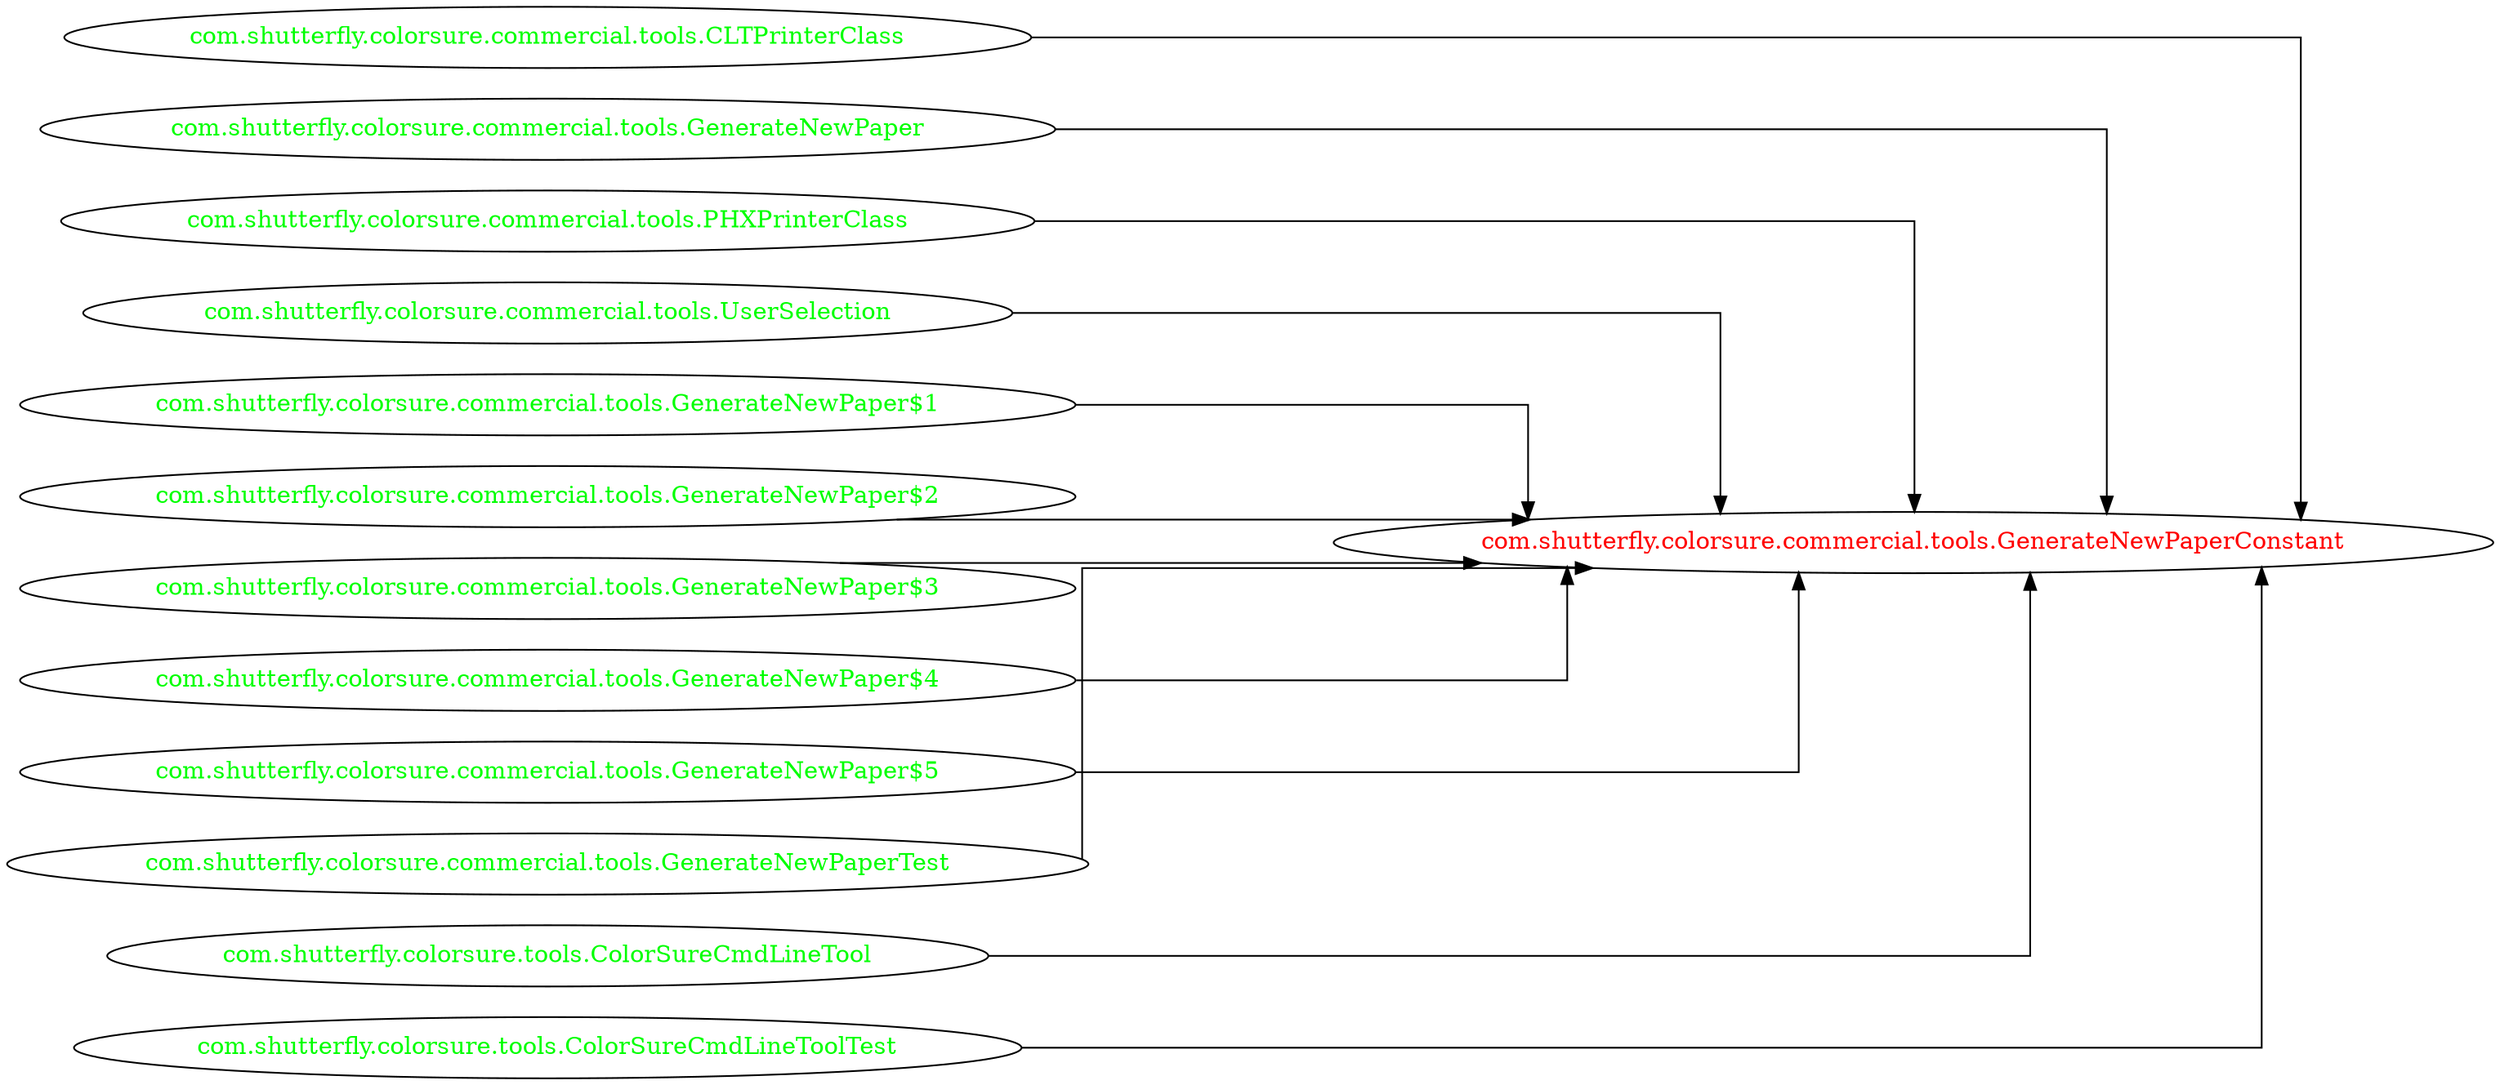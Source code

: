 digraph dependencyGraph {
 concentrate=true;
 ranksep="2.0";
 rankdir="LR"; 
 splines="ortho";
"com.shutterfly.colorsure.commercial.tools.GenerateNewPaperConstant" [fontcolor="red"];
"com.shutterfly.colorsure.commercial.tools.CLTPrinterClass" [ fontcolor="green" ];
"com.shutterfly.colorsure.commercial.tools.CLTPrinterClass"->"com.shutterfly.colorsure.commercial.tools.GenerateNewPaperConstant";
"com.shutterfly.colorsure.commercial.tools.GenerateNewPaper" [ fontcolor="green" ];
"com.shutterfly.colorsure.commercial.tools.GenerateNewPaper"->"com.shutterfly.colorsure.commercial.tools.GenerateNewPaperConstant";
"com.shutterfly.colorsure.commercial.tools.PHXPrinterClass" [ fontcolor="green" ];
"com.shutterfly.colorsure.commercial.tools.PHXPrinterClass"->"com.shutterfly.colorsure.commercial.tools.GenerateNewPaperConstant";
"com.shutterfly.colorsure.commercial.tools.UserSelection" [ fontcolor="green" ];
"com.shutterfly.colorsure.commercial.tools.UserSelection"->"com.shutterfly.colorsure.commercial.tools.GenerateNewPaperConstant";
"com.shutterfly.colorsure.commercial.tools.GenerateNewPaper$1" [ fontcolor="green" ];
"com.shutterfly.colorsure.commercial.tools.GenerateNewPaper$1"->"com.shutterfly.colorsure.commercial.tools.GenerateNewPaperConstant";
"com.shutterfly.colorsure.commercial.tools.GenerateNewPaper$2" [ fontcolor="green" ];
"com.shutterfly.colorsure.commercial.tools.GenerateNewPaper$2"->"com.shutterfly.colorsure.commercial.tools.GenerateNewPaperConstant";
"com.shutterfly.colorsure.commercial.tools.GenerateNewPaper$3" [ fontcolor="green" ];
"com.shutterfly.colorsure.commercial.tools.GenerateNewPaper$3"->"com.shutterfly.colorsure.commercial.tools.GenerateNewPaperConstant";
"com.shutterfly.colorsure.commercial.tools.GenerateNewPaper$4" [ fontcolor="green" ];
"com.shutterfly.colorsure.commercial.tools.GenerateNewPaper$4"->"com.shutterfly.colorsure.commercial.tools.GenerateNewPaperConstant";
"com.shutterfly.colorsure.commercial.tools.GenerateNewPaper$5" [ fontcolor="green" ];
"com.shutterfly.colorsure.commercial.tools.GenerateNewPaper$5"->"com.shutterfly.colorsure.commercial.tools.GenerateNewPaperConstant";
"com.shutterfly.colorsure.commercial.tools.GenerateNewPaperTest" [ fontcolor="green" ];
"com.shutterfly.colorsure.commercial.tools.GenerateNewPaperTest"->"com.shutterfly.colorsure.commercial.tools.GenerateNewPaperConstant";
"com.shutterfly.colorsure.tools.ColorSureCmdLineTool" [ fontcolor="green" ];
"com.shutterfly.colorsure.tools.ColorSureCmdLineTool"->"com.shutterfly.colorsure.commercial.tools.GenerateNewPaperConstant";
"com.shutterfly.colorsure.tools.ColorSureCmdLineToolTest" [ fontcolor="green" ];
"com.shutterfly.colorsure.tools.ColorSureCmdLineToolTest"->"com.shutterfly.colorsure.commercial.tools.GenerateNewPaperConstant";
}